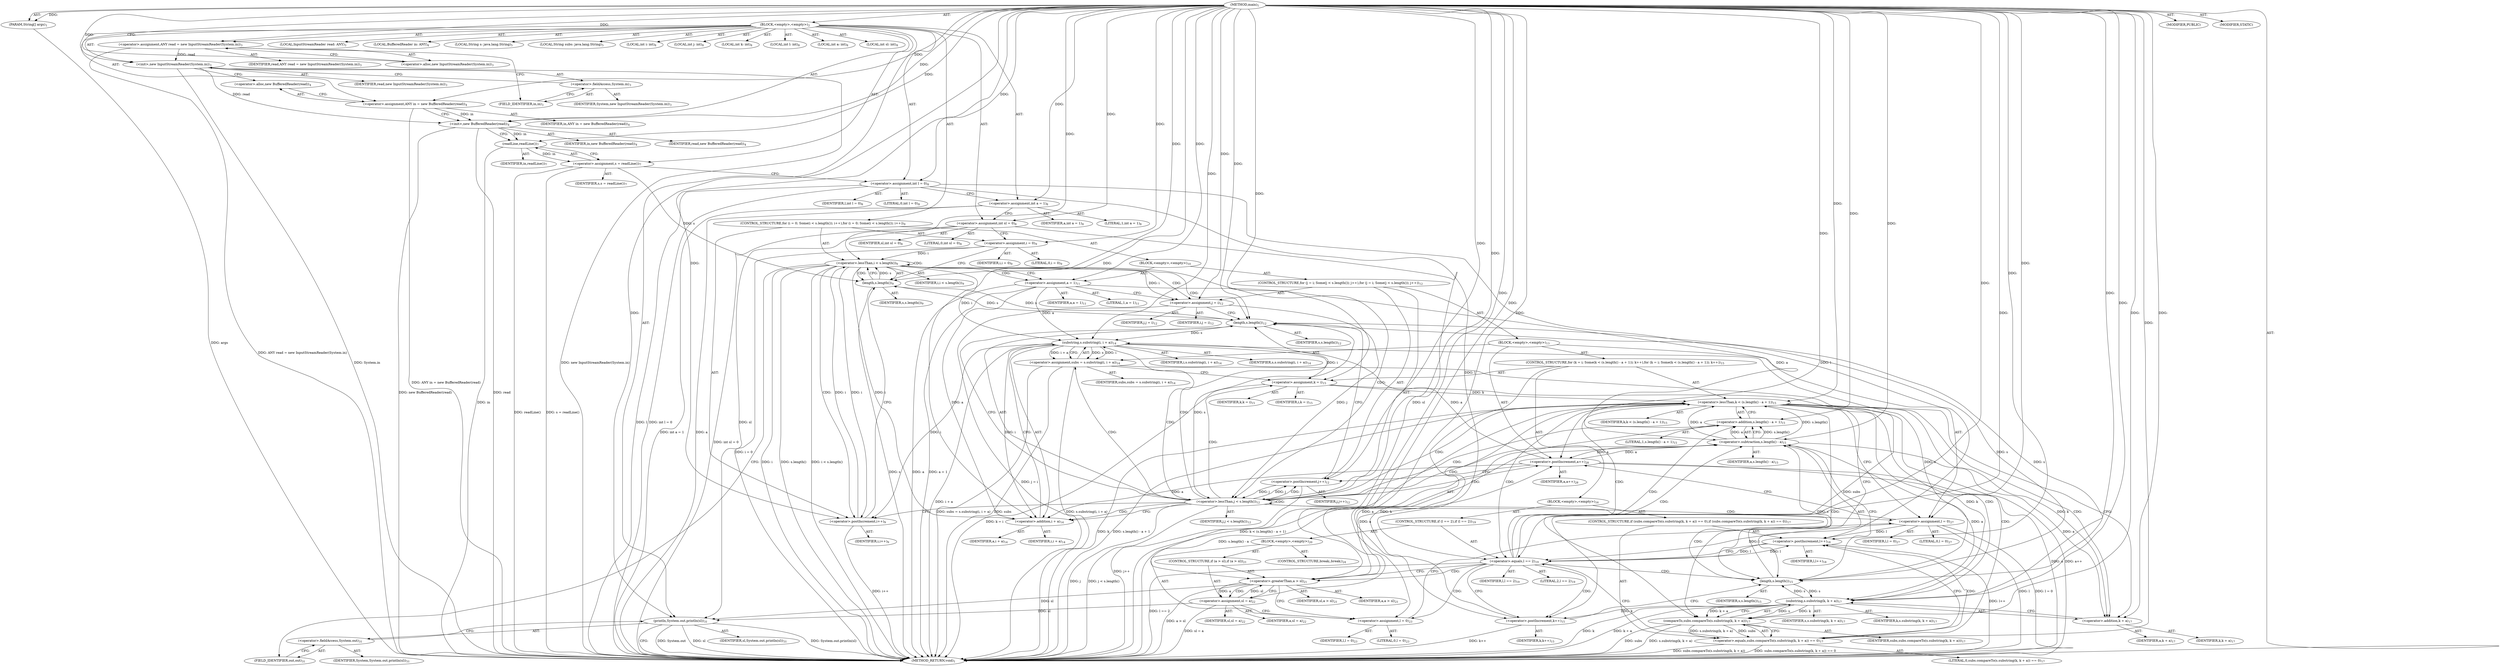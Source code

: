 digraph "main" {  
"21" [label = <(METHOD,main)<SUB>1</SUB>> ]
"22" [label = <(PARAM,String[] args)<SUB>1</SUB>> ]
"23" [label = <(BLOCK,&lt;empty&gt;,&lt;empty&gt;)<SUB>2</SUB>> ]
"4" [label = <(LOCAL,InputStreamReader read: ANY)<SUB>3</SUB>> ]
"24" [label = <(&lt;operator&gt;.assignment,ANY read = new InputStreamReader(System.in))<SUB>3</SUB>> ]
"25" [label = <(IDENTIFIER,read,ANY read = new InputStreamReader(System.in))<SUB>3</SUB>> ]
"26" [label = <(&lt;operator&gt;.alloc,new InputStreamReader(System.in))<SUB>3</SUB>> ]
"27" [label = <(&lt;init&gt;,new InputStreamReader(System.in))<SUB>3</SUB>> ]
"3" [label = <(IDENTIFIER,read,new InputStreamReader(System.in))<SUB>3</SUB>> ]
"28" [label = <(&lt;operator&gt;.fieldAccess,System.in)<SUB>3</SUB>> ]
"29" [label = <(IDENTIFIER,System,new InputStreamReader(System.in))<SUB>3</SUB>> ]
"30" [label = <(FIELD_IDENTIFIER,in,in)<SUB>3</SUB>> ]
"6" [label = <(LOCAL,BufferedReader in: ANY)<SUB>4</SUB>> ]
"31" [label = <(&lt;operator&gt;.assignment,ANY in = new BufferedReader(read))<SUB>4</SUB>> ]
"32" [label = <(IDENTIFIER,in,ANY in = new BufferedReader(read))<SUB>4</SUB>> ]
"33" [label = <(&lt;operator&gt;.alloc,new BufferedReader(read))<SUB>4</SUB>> ]
"34" [label = <(&lt;init&gt;,new BufferedReader(read))<SUB>4</SUB>> ]
"5" [label = <(IDENTIFIER,in,new BufferedReader(read))<SUB>4</SUB>> ]
"35" [label = <(IDENTIFIER,read,new BufferedReader(read))<SUB>4</SUB>> ]
"36" [label = <(LOCAL,String s: java.lang.String)<SUB>5</SUB>> ]
"37" [label = <(LOCAL,String subs: java.lang.String)<SUB>5</SUB>> ]
"38" [label = <(&lt;operator&gt;.assignment,s = readLine())<SUB>7</SUB>> ]
"39" [label = <(IDENTIFIER,s,s = readLine())<SUB>7</SUB>> ]
"40" [label = <(readLine,readLine())<SUB>7</SUB>> ]
"41" [label = <(IDENTIFIER,in,readLine())<SUB>7</SUB>> ]
"42" [label = <(LOCAL,int i: int)<SUB>8</SUB>> ]
"43" [label = <(LOCAL,int j: int)<SUB>8</SUB>> ]
"44" [label = <(LOCAL,int k: int)<SUB>8</SUB>> ]
"45" [label = <(LOCAL,int l: int)<SUB>8</SUB>> ]
"46" [label = <(LOCAL,int a: int)<SUB>8</SUB>> ]
"47" [label = <(LOCAL,int sl: int)<SUB>8</SUB>> ]
"48" [label = <(&lt;operator&gt;.assignment,int l = 0)<SUB>8</SUB>> ]
"49" [label = <(IDENTIFIER,l,int l = 0)<SUB>8</SUB>> ]
"50" [label = <(LITERAL,0,int l = 0)<SUB>8</SUB>> ]
"51" [label = <(&lt;operator&gt;.assignment,int a = 1)<SUB>8</SUB>> ]
"52" [label = <(IDENTIFIER,a,int a = 1)<SUB>8</SUB>> ]
"53" [label = <(LITERAL,1,int a = 1)<SUB>8</SUB>> ]
"54" [label = <(&lt;operator&gt;.assignment,int sl = 0)<SUB>8</SUB>> ]
"55" [label = <(IDENTIFIER,sl,int sl = 0)<SUB>8</SUB>> ]
"56" [label = <(LITERAL,0,int sl = 0)<SUB>8</SUB>> ]
"57" [label = <(CONTROL_STRUCTURE,for (i = 0; Some(i &lt; s.length()); i++),for (i = 0; Some(i &lt; s.length()); i++))<SUB>9</SUB>> ]
"58" [label = <(&lt;operator&gt;.assignment,i = 0)<SUB>9</SUB>> ]
"59" [label = <(IDENTIFIER,i,i = 0)<SUB>9</SUB>> ]
"60" [label = <(LITERAL,0,i = 0)<SUB>9</SUB>> ]
"61" [label = <(&lt;operator&gt;.lessThan,i &lt; s.length())<SUB>9</SUB>> ]
"62" [label = <(IDENTIFIER,i,i &lt; s.length())<SUB>9</SUB>> ]
"63" [label = <(length,s.length())<SUB>9</SUB>> ]
"64" [label = <(IDENTIFIER,s,s.length())<SUB>9</SUB>> ]
"65" [label = <(&lt;operator&gt;.postIncrement,i++)<SUB>9</SUB>> ]
"66" [label = <(IDENTIFIER,i,i++)<SUB>9</SUB>> ]
"67" [label = <(BLOCK,&lt;empty&gt;,&lt;empty&gt;)<SUB>10</SUB>> ]
"68" [label = <(&lt;operator&gt;.assignment,a = 1)<SUB>11</SUB>> ]
"69" [label = <(IDENTIFIER,a,a = 1)<SUB>11</SUB>> ]
"70" [label = <(LITERAL,1,a = 1)<SUB>11</SUB>> ]
"71" [label = <(CONTROL_STRUCTURE,for (j = i; Some(j &lt; s.length()); j++),for (j = i; Some(j &lt; s.length()); j++))<SUB>12</SUB>> ]
"72" [label = <(&lt;operator&gt;.assignment,j = i)<SUB>12</SUB>> ]
"73" [label = <(IDENTIFIER,j,j = i)<SUB>12</SUB>> ]
"74" [label = <(IDENTIFIER,i,j = i)<SUB>12</SUB>> ]
"75" [label = <(&lt;operator&gt;.lessThan,j &lt; s.length())<SUB>12</SUB>> ]
"76" [label = <(IDENTIFIER,j,j &lt; s.length())<SUB>12</SUB>> ]
"77" [label = <(length,s.length())<SUB>12</SUB>> ]
"78" [label = <(IDENTIFIER,s,s.length())<SUB>12</SUB>> ]
"79" [label = <(&lt;operator&gt;.postIncrement,j++)<SUB>12</SUB>> ]
"80" [label = <(IDENTIFIER,j,j++)<SUB>12</SUB>> ]
"81" [label = <(BLOCK,&lt;empty&gt;,&lt;empty&gt;)<SUB>13</SUB>> ]
"82" [label = <(&lt;operator&gt;.assignment,subs = s.substring(i, i + a))<SUB>14</SUB>> ]
"83" [label = <(IDENTIFIER,subs,subs = s.substring(i, i + a))<SUB>14</SUB>> ]
"84" [label = <(substring,s.substring(i, i + a))<SUB>14</SUB>> ]
"85" [label = <(IDENTIFIER,s,s.substring(i, i + a))<SUB>14</SUB>> ]
"86" [label = <(IDENTIFIER,i,s.substring(i, i + a))<SUB>14</SUB>> ]
"87" [label = <(&lt;operator&gt;.addition,i + a)<SUB>14</SUB>> ]
"88" [label = <(IDENTIFIER,i,i + a)<SUB>14</SUB>> ]
"89" [label = <(IDENTIFIER,a,i + a)<SUB>14</SUB>> ]
"90" [label = <(CONTROL_STRUCTURE,for (k = i; Some(k &lt; (s.length() - a + 1)); k++),for (k = i; Some(k &lt; (s.length() - a + 1)); k++))<SUB>15</SUB>> ]
"91" [label = <(&lt;operator&gt;.assignment,k = i)<SUB>15</SUB>> ]
"92" [label = <(IDENTIFIER,k,k = i)<SUB>15</SUB>> ]
"93" [label = <(IDENTIFIER,i,k = i)<SUB>15</SUB>> ]
"94" [label = <(&lt;operator&gt;.lessThan,k &lt; (s.length() - a + 1))<SUB>15</SUB>> ]
"95" [label = <(IDENTIFIER,k,k &lt; (s.length() - a + 1))<SUB>15</SUB>> ]
"96" [label = <(&lt;operator&gt;.addition,s.length() - a + 1)<SUB>15</SUB>> ]
"97" [label = <(&lt;operator&gt;.subtraction,s.length() - a)<SUB>15</SUB>> ]
"98" [label = <(length,s.length())<SUB>15</SUB>> ]
"99" [label = <(IDENTIFIER,s,s.length())<SUB>15</SUB>> ]
"100" [label = <(IDENTIFIER,a,s.length() - a)<SUB>15</SUB>> ]
"101" [label = <(LITERAL,1,s.length() - a + 1)<SUB>15</SUB>> ]
"102" [label = <(&lt;operator&gt;.postIncrement,k++)<SUB>15</SUB>> ]
"103" [label = <(IDENTIFIER,k,k++)<SUB>15</SUB>> ]
"104" [label = <(BLOCK,&lt;empty&gt;,&lt;empty&gt;)<SUB>16</SUB>> ]
"105" [label = <(CONTROL_STRUCTURE,if (subs.compareTo(s.substring(k, k + a)) == 0),if (subs.compareTo(s.substring(k, k + a)) == 0))<SUB>17</SUB>> ]
"106" [label = <(&lt;operator&gt;.equals,subs.compareTo(s.substring(k, k + a)) == 0)<SUB>17</SUB>> ]
"107" [label = <(compareTo,subs.compareTo(s.substring(k, k + a)))<SUB>17</SUB>> ]
"108" [label = <(IDENTIFIER,subs,subs.compareTo(s.substring(k, k + a)))<SUB>17</SUB>> ]
"109" [label = <(substring,s.substring(k, k + a))<SUB>17</SUB>> ]
"110" [label = <(IDENTIFIER,s,s.substring(k, k + a))<SUB>17</SUB>> ]
"111" [label = <(IDENTIFIER,k,s.substring(k, k + a))<SUB>17</SUB>> ]
"112" [label = <(&lt;operator&gt;.addition,k + a)<SUB>17</SUB>> ]
"113" [label = <(IDENTIFIER,k,k + a)<SUB>17</SUB>> ]
"114" [label = <(IDENTIFIER,a,k + a)<SUB>17</SUB>> ]
"115" [label = <(LITERAL,0,subs.compareTo(s.substring(k, k + a)) == 0)<SUB>17</SUB>> ]
"116" [label = <(&lt;operator&gt;.postIncrement,l++)<SUB>18</SUB>> ]
"117" [label = <(IDENTIFIER,l,l++)<SUB>18</SUB>> ]
"118" [label = <(CONTROL_STRUCTURE,if (l == 2),if (l == 2))<SUB>19</SUB>> ]
"119" [label = <(&lt;operator&gt;.equals,l == 2)<SUB>19</SUB>> ]
"120" [label = <(IDENTIFIER,l,l == 2)<SUB>19</SUB>> ]
"121" [label = <(LITERAL,2,l == 2)<SUB>19</SUB>> ]
"122" [label = <(BLOCK,&lt;empty&gt;,&lt;empty&gt;)<SUB>20</SUB>> ]
"123" [label = <(CONTROL_STRUCTURE,if (a &gt; sl),if (a &gt; sl))<SUB>21</SUB>> ]
"124" [label = <(&lt;operator&gt;.greaterThan,a &gt; sl)<SUB>21</SUB>> ]
"125" [label = <(IDENTIFIER,a,a &gt; sl)<SUB>21</SUB>> ]
"126" [label = <(IDENTIFIER,sl,a &gt; sl)<SUB>21</SUB>> ]
"127" [label = <(&lt;operator&gt;.assignment,sl = a)<SUB>22</SUB>> ]
"128" [label = <(IDENTIFIER,sl,sl = a)<SUB>22</SUB>> ]
"129" [label = <(IDENTIFIER,a,sl = a)<SUB>22</SUB>> ]
"130" [label = <(&lt;operator&gt;.assignment,l = 0)<SUB>23</SUB>> ]
"131" [label = <(IDENTIFIER,l,l = 0)<SUB>23</SUB>> ]
"132" [label = <(LITERAL,0,l = 0)<SUB>23</SUB>> ]
"133" [label = <(CONTROL_STRUCTURE,break;,break;)<SUB>24</SUB>> ]
"134" [label = <(&lt;operator&gt;.assignment,l = 0)<SUB>27</SUB>> ]
"135" [label = <(IDENTIFIER,l,l = 0)<SUB>27</SUB>> ]
"136" [label = <(LITERAL,0,l = 0)<SUB>27</SUB>> ]
"137" [label = <(&lt;operator&gt;.postIncrement,a++)<SUB>28</SUB>> ]
"138" [label = <(IDENTIFIER,a,a++)<SUB>28</SUB>> ]
"139" [label = <(println,System.out.println(sl))<SUB>31</SUB>> ]
"140" [label = <(&lt;operator&gt;.fieldAccess,System.out)<SUB>31</SUB>> ]
"141" [label = <(IDENTIFIER,System,System.out.println(sl))<SUB>31</SUB>> ]
"142" [label = <(FIELD_IDENTIFIER,out,out)<SUB>31</SUB>> ]
"143" [label = <(IDENTIFIER,sl,System.out.println(sl))<SUB>31</SUB>> ]
"144" [label = <(MODIFIER,PUBLIC)> ]
"145" [label = <(MODIFIER,STATIC)> ]
"146" [label = <(METHOD_RETURN,void)<SUB>1</SUB>> ]
  "21" -> "22"  [ label = "AST: "] 
  "21" -> "23"  [ label = "AST: "] 
  "21" -> "144"  [ label = "AST: "] 
  "21" -> "145"  [ label = "AST: "] 
  "21" -> "146"  [ label = "AST: "] 
  "23" -> "4"  [ label = "AST: "] 
  "23" -> "24"  [ label = "AST: "] 
  "23" -> "27"  [ label = "AST: "] 
  "23" -> "6"  [ label = "AST: "] 
  "23" -> "31"  [ label = "AST: "] 
  "23" -> "34"  [ label = "AST: "] 
  "23" -> "36"  [ label = "AST: "] 
  "23" -> "37"  [ label = "AST: "] 
  "23" -> "38"  [ label = "AST: "] 
  "23" -> "42"  [ label = "AST: "] 
  "23" -> "43"  [ label = "AST: "] 
  "23" -> "44"  [ label = "AST: "] 
  "23" -> "45"  [ label = "AST: "] 
  "23" -> "46"  [ label = "AST: "] 
  "23" -> "47"  [ label = "AST: "] 
  "23" -> "48"  [ label = "AST: "] 
  "23" -> "51"  [ label = "AST: "] 
  "23" -> "54"  [ label = "AST: "] 
  "23" -> "57"  [ label = "AST: "] 
  "23" -> "139"  [ label = "AST: "] 
  "24" -> "25"  [ label = "AST: "] 
  "24" -> "26"  [ label = "AST: "] 
  "27" -> "3"  [ label = "AST: "] 
  "27" -> "28"  [ label = "AST: "] 
  "28" -> "29"  [ label = "AST: "] 
  "28" -> "30"  [ label = "AST: "] 
  "31" -> "32"  [ label = "AST: "] 
  "31" -> "33"  [ label = "AST: "] 
  "34" -> "5"  [ label = "AST: "] 
  "34" -> "35"  [ label = "AST: "] 
  "38" -> "39"  [ label = "AST: "] 
  "38" -> "40"  [ label = "AST: "] 
  "40" -> "41"  [ label = "AST: "] 
  "48" -> "49"  [ label = "AST: "] 
  "48" -> "50"  [ label = "AST: "] 
  "51" -> "52"  [ label = "AST: "] 
  "51" -> "53"  [ label = "AST: "] 
  "54" -> "55"  [ label = "AST: "] 
  "54" -> "56"  [ label = "AST: "] 
  "57" -> "58"  [ label = "AST: "] 
  "57" -> "61"  [ label = "AST: "] 
  "57" -> "65"  [ label = "AST: "] 
  "57" -> "67"  [ label = "AST: "] 
  "58" -> "59"  [ label = "AST: "] 
  "58" -> "60"  [ label = "AST: "] 
  "61" -> "62"  [ label = "AST: "] 
  "61" -> "63"  [ label = "AST: "] 
  "63" -> "64"  [ label = "AST: "] 
  "65" -> "66"  [ label = "AST: "] 
  "67" -> "68"  [ label = "AST: "] 
  "67" -> "71"  [ label = "AST: "] 
  "68" -> "69"  [ label = "AST: "] 
  "68" -> "70"  [ label = "AST: "] 
  "71" -> "72"  [ label = "AST: "] 
  "71" -> "75"  [ label = "AST: "] 
  "71" -> "79"  [ label = "AST: "] 
  "71" -> "81"  [ label = "AST: "] 
  "72" -> "73"  [ label = "AST: "] 
  "72" -> "74"  [ label = "AST: "] 
  "75" -> "76"  [ label = "AST: "] 
  "75" -> "77"  [ label = "AST: "] 
  "77" -> "78"  [ label = "AST: "] 
  "79" -> "80"  [ label = "AST: "] 
  "81" -> "82"  [ label = "AST: "] 
  "81" -> "90"  [ label = "AST: "] 
  "81" -> "134"  [ label = "AST: "] 
  "81" -> "137"  [ label = "AST: "] 
  "82" -> "83"  [ label = "AST: "] 
  "82" -> "84"  [ label = "AST: "] 
  "84" -> "85"  [ label = "AST: "] 
  "84" -> "86"  [ label = "AST: "] 
  "84" -> "87"  [ label = "AST: "] 
  "87" -> "88"  [ label = "AST: "] 
  "87" -> "89"  [ label = "AST: "] 
  "90" -> "91"  [ label = "AST: "] 
  "90" -> "94"  [ label = "AST: "] 
  "90" -> "102"  [ label = "AST: "] 
  "90" -> "104"  [ label = "AST: "] 
  "91" -> "92"  [ label = "AST: "] 
  "91" -> "93"  [ label = "AST: "] 
  "94" -> "95"  [ label = "AST: "] 
  "94" -> "96"  [ label = "AST: "] 
  "96" -> "97"  [ label = "AST: "] 
  "96" -> "101"  [ label = "AST: "] 
  "97" -> "98"  [ label = "AST: "] 
  "97" -> "100"  [ label = "AST: "] 
  "98" -> "99"  [ label = "AST: "] 
  "102" -> "103"  [ label = "AST: "] 
  "104" -> "105"  [ label = "AST: "] 
  "104" -> "118"  [ label = "AST: "] 
  "105" -> "106"  [ label = "AST: "] 
  "105" -> "116"  [ label = "AST: "] 
  "106" -> "107"  [ label = "AST: "] 
  "106" -> "115"  [ label = "AST: "] 
  "107" -> "108"  [ label = "AST: "] 
  "107" -> "109"  [ label = "AST: "] 
  "109" -> "110"  [ label = "AST: "] 
  "109" -> "111"  [ label = "AST: "] 
  "109" -> "112"  [ label = "AST: "] 
  "112" -> "113"  [ label = "AST: "] 
  "112" -> "114"  [ label = "AST: "] 
  "116" -> "117"  [ label = "AST: "] 
  "118" -> "119"  [ label = "AST: "] 
  "118" -> "122"  [ label = "AST: "] 
  "119" -> "120"  [ label = "AST: "] 
  "119" -> "121"  [ label = "AST: "] 
  "122" -> "123"  [ label = "AST: "] 
  "122" -> "130"  [ label = "AST: "] 
  "122" -> "133"  [ label = "AST: "] 
  "123" -> "124"  [ label = "AST: "] 
  "123" -> "127"  [ label = "AST: "] 
  "124" -> "125"  [ label = "AST: "] 
  "124" -> "126"  [ label = "AST: "] 
  "127" -> "128"  [ label = "AST: "] 
  "127" -> "129"  [ label = "AST: "] 
  "130" -> "131"  [ label = "AST: "] 
  "130" -> "132"  [ label = "AST: "] 
  "134" -> "135"  [ label = "AST: "] 
  "134" -> "136"  [ label = "AST: "] 
  "137" -> "138"  [ label = "AST: "] 
  "139" -> "140"  [ label = "AST: "] 
  "139" -> "143"  [ label = "AST: "] 
  "140" -> "141"  [ label = "AST: "] 
  "140" -> "142"  [ label = "AST: "] 
  "24" -> "30"  [ label = "CFG: "] 
  "27" -> "33"  [ label = "CFG: "] 
  "31" -> "34"  [ label = "CFG: "] 
  "34" -> "40"  [ label = "CFG: "] 
  "38" -> "48"  [ label = "CFG: "] 
  "48" -> "51"  [ label = "CFG: "] 
  "51" -> "54"  [ label = "CFG: "] 
  "54" -> "58"  [ label = "CFG: "] 
  "139" -> "146"  [ label = "CFG: "] 
  "26" -> "24"  [ label = "CFG: "] 
  "28" -> "27"  [ label = "CFG: "] 
  "33" -> "31"  [ label = "CFG: "] 
  "40" -> "38"  [ label = "CFG: "] 
  "58" -> "63"  [ label = "CFG: "] 
  "61" -> "68"  [ label = "CFG: "] 
  "61" -> "142"  [ label = "CFG: "] 
  "65" -> "63"  [ label = "CFG: "] 
  "140" -> "139"  [ label = "CFG: "] 
  "30" -> "28"  [ label = "CFG: "] 
  "63" -> "61"  [ label = "CFG: "] 
  "68" -> "72"  [ label = "CFG: "] 
  "142" -> "140"  [ label = "CFG: "] 
  "72" -> "77"  [ label = "CFG: "] 
  "75" -> "87"  [ label = "CFG: "] 
  "75" -> "65"  [ label = "CFG: "] 
  "79" -> "77"  [ label = "CFG: "] 
  "77" -> "75"  [ label = "CFG: "] 
  "82" -> "91"  [ label = "CFG: "] 
  "134" -> "137"  [ label = "CFG: "] 
  "137" -> "79"  [ label = "CFG: "] 
  "84" -> "82"  [ label = "CFG: "] 
  "91" -> "98"  [ label = "CFG: "] 
  "94" -> "112"  [ label = "CFG: "] 
  "94" -> "134"  [ label = "CFG: "] 
  "102" -> "98"  [ label = "CFG: "] 
  "87" -> "84"  [ label = "CFG: "] 
  "96" -> "94"  [ label = "CFG: "] 
  "97" -> "96"  [ label = "CFG: "] 
  "106" -> "116"  [ label = "CFG: "] 
  "106" -> "119"  [ label = "CFG: "] 
  "116" -> "119"  [ label = "CFG: "] 
  "119" -> "124"  [ label = "CFG: "] 
  "119" -> "102"  [ label = "CFG: "] 
  "98" -> "97"  [ label = "CFG: "] 
  "107" -> "106"  [ label = "CFG: "] 
  "130" -> "134"  [ label = "CFG: "] 
  "109" -> "107"  [ label = "CFG: "] 
  "124" -> "127"  [ label = "CFG: "] 
  "124" -> "130"  [ label = "CFG: "] 
  "127" -> "130"  [ label = "CFG: "] 
  "112" -> "109"  [ label = "CFG: "] 
  "21" -> "26"  [ label = "CFG: "] 
  "22" -> "146"  [ label = "DDG: args"] 
  "24" -> "146"  [ label = "DDG: ANY read = new InputStreamReader(System.in)"] 
  "27" -> "146"  [ label = "DDG: System.in"] 
  "27" -> "146"  [ label = "DDG: new InputStreamReader(System.in)"] 
  "31" -> "146"  [ label = "DDG: ANY in = new BufferedReader(read)"] 
  "34" -> "146"  [ label = "DDG: read"] 
  "34" -> "146"  [ label = "DDG: new BufferedReader(read)"] 
  "40" -> "146"  [ label = "DDG: in"] 
  "38" -> "146"  [ label = "DDG: readLine()"] 
  "38" -> "146"  [ label = "DDG: s = readLine()"] 
  "48" -> "146"  [ label = "DDG: l"] 
  "48" -> "146"  [ label = "DDG: int l = 0"] 
  "51" -> "146"  [ label = "DDG: a"] 
  "51" -> "146"  [ label = "DDG: int a = 1"] 
  "54" -> "146"  [ label = "DDG: int sl = 0"] 
  "58" -> "146"  [ label = "DDG: i = 0"] 
  "61" -> "146"  [ label = "DDG: i"] 
  "63" -> "146"  [ label = "DDG: s"] 
  "61" -> "146"  [ label = "DDG: s.length()"] 
  "61" -> "146"  [ label = "DDG: i &lt; s.length()"] 
  "139" -> "146"  [ label = "DDG: System.out"] 
  "139" -> "146"  [ label = "DDG: sl"] 
  "139" -> "146"  [ label = "DDG: System.out.println(sl)"] 
  "68" -> "146"  [ label = "DDG: a"] 
  "68" -> "146"  [ label = "DDG: a = 1"] 
  "72" -> "146"  [ label = "DDG: j = i"] 
  "75" -> "146"  [ label = "DDG: j"] 
  "75" -> "146"  [ label = "DDG: j &lt; s.length()"] 
  "65" -> "146"  [ label = "DDG: i++"] 
  "82" -> "146"  [ label = "DDG: subs"] 
  "84" -> "146"  [ label = "DDG: i + a"] 
  "82" -> "146"  [ label = "DDG: s.substring(i, i + a)"] 
  "82" -> "146"  [ label = "DDG: subs = s.substring(i, i + a)"] 
  "91" -> "146"  [ label = "DDG: k = i"] 
  "94" -> "146"  [ label = "DDG: k"] 
  "96" -> "146"  [ label = "DDG: s.length() - a"] 
  "94" -> "146"  [ label = "DDG: s.length() - a + 1"] 
  "94" -> "146"  [ label = "DDG: k &lt; (s.length() - a + 1)"] 
  "107" -> "146"  [ label = "DDG: subs"] 
  "109" -> "146"  [ label = "DDG: k"] 
  "109" -> "146"  [ label = "DDG: k + a"] 
  "107" -> "146"  [ label = "DDG: s.substring(k, k + a)"] 
  "106" -> "146"  [ label = "DDG: subs.compareTo(s.substring(k, k + a))"] 
  "106" -> "146"  [ label = "DDG: subs.compareTo(s.substring(k, k + a)) == 0"] 
  "116" -> "146"  [ label = "DDG: l++"] 
  "119" -> "146"  [ label = "DDG: l == 2"] 
  "102" -> "146"  [ label = "DDG: k++"] 
  "124" -> "146"  [ label = "DDG: a &gt; sl"] 
  "127" -> "146"  [ label = "DDG: sl = a"] 
  "134" -> "146"  [ label = "DDG: l"] 
  "134" -> "146"  [ label = "DDG: l = 0"] 
  "137" -> "146"  [ label = "DDG: a"] 
  "137" -> "146"  [ label = "DDG: a++"] 
  "79" -> "146"  [ label = "DDG: j++"] 
  "21" -> "22"  [ label = "DDG: "] 
  "21" -> "24"  [ label = "DDG: "] 
  "21" -> "31"  [ label = "DDG: "] 
  "40" -> "38"  [ label = "DDG: in"] 
  "21" -> "48"  [ label = "DDG: "] 
  "21" -> "51"  [ label = "DDG: "] 
  "21" -> "54"  [ label = "DDG: "] 
  "24" -> "27"  [ label = "DDG: read"] 
  "21" -> "27"  [ label = "DDG: "] 
  "31" -> "34"  [ label = "DDG: in"] 
  "21" -> "34"  [ label = "DDG: "] 
  "27" -> "34"  [ label = "DDG: read"] 
  "21" -> "58"  [ label = "DDG: "] 
  "54" -> "139"  [ label = "DDG: sl"] 
  "124" -> "139"  [ label = "DDG: sl"] 
  "127" -> "139"  [ label = "DDG: sl"] 
  "21" -> "139"  [ label = "DDG: "] 
  "34" -> "40"  [ label = "DDG: in"] 
  "21" -> "40"  [ label = "DDG: "] 
  "58" -> "61"  [ label = "DDG: i"] 
  "65" -> "61"  [ label = "DDG: i"] 
  "21" -> "61"  [ label = "DDG: "] 
  "63" -> "61"  [ label = "DDG: s"] 
  "21" -> "65"  [ label = "DDG: "] 
  "61" -> "65"  [ label = "DDG: i"] 
  "84" -> "65"  [ label = "DDG: i"] 
  "21" -> "68"  [ label = "DDG: "] 
  "38" -> "63"  [ label = "DDG: s"] 
  "77" -> "63"  [ label = "DDG: s"] 
  "21" -> "63"  [ label = "DDG: "] 
  "61" -> "72"  [ label = "DDG: i"] 
  "21" -> "72"  [ label = "DDG: "] 
  "72" -> "75"  [ label = "DDG: j"] 
  "79" -> "75"  [ label = "DDG: j"] 
  "21" -> "75"  [ label = "DDG: "] 
  "77" -> "75"  [ label = "DDG: s"] 
  "75" -> "79"  [ label = "DDG: j"] 
  "21" -> "79"  [ label = "DDG: "] 
  "84" -> "82"  [ label = "DDG: s"] 
  "84" -> "82"  [ label = "DDG: i"] 
  "84" -> "82"  [ label = "DDG: i + a"] 
  "21" -> "134"  [ label = "DDG: "] 
  "63" -> "77"  [ label = "DDG: s"] 
  "98" -> "77"  [ label = "DDG: s"] 
  "109" -> "77"  [ label = "DDG: s"] 
  "21" -> "77"  [ label = "DDG: "] 
  "84" -> "91"  [ label = "DDG: i"] 
  "21" -> "91"  [ label = "DDG: "] 
  "97" -> "137"  [ label = "DDG: a"] 
  "124" -> "137"  [ label = "DDG: a"] 
  "21" -> "137"  [ label = "DDG: "] 
  "77" -> "84"  [ label = "DDG: s"] 
  "21" -> "84"  [ label = "DDG: "] 
  "61" -> "84"  [ label = "DDG: i"] 
  "68" -> "84"  [ label = "DDG: a"] 
  "137" -> "84"  [ label = "DDG: a"] 
  "91" -> "94"  [ label = "DDG: k"] 
  "102" -> "94"  [ label = "DDG: k"] 
  "21" -> "94"  [ label = "DDG: "] 
  "97" -> "94"  [ label = "DDG: s.length()"] 
  "97" -> "94"  [ label = "DDG: a"] 
  "109" -> "102"  [ label = "DDG: k"] 
  "21" -> "102"  [ label = "DDG: "] 
  "21" -> "87"  [ label = "DDG: "] 
  "61" -> "87"  [ label = "DDG: i"] 
  "84" -> "87"  [ label = "DDG: i"] 
  "68" -> "87"  [ label = "DDG: a"] 
  "137" -> "87"  [ label = "DDG: a"] 
  "97" -> "96"  [ label = "DDG: s.length()"] 
  "97" -> "96"  [ label = "DDG: a"] 
  "21" -> "96"  [ label = "DDG: "] 
  "98" -> "97"  [ label = "DDG: s"] 
  "21" -> "97"  [ label = "DDG: "] 
  "68" -> "97"  [ label = "DDG: a"] 
  "137" -> "97"  [ label = "DDG: a"] 
  "107" -> "106"  [ label = "DDG: subs"] 
  "107" -> "106"  [ label = "DDG: s.substring(k, k + a)"] 
  "21" -> "106"  [ label = "DDG: "] 
  "48" -> "116"  [ label = "DDG: l"] 
  "119" -> "116"  [ label = "DDG: l"] 
  "134" -> "116"  [ label = "DDG: l"] 
  "21" -> "116"  [ label = "DDG: "] 
  "48" -> "119"  [ label = "DDG: l"] 
  "116" -> "119"  [ label = "DDG: l"] 
  "134" -> "119"  [ label = "DDG: l"] 
  "21" -> "119"  [ label = "DDG: "] 
  "21" -> "130"  [ label = "DDG: "] 
  "84" -> "98"  [ label = "DDG: s"] 
  "109" -> "98"  [ label = "DDG: s"] 
  "21" -> "98"  [ label = "DDG: "] 
  "82" -> "107"  [ label = "DDG: subs"] 
  "21" -> "107"  [ label = "DDG: "] 
  "109" -> "107"  [ label = "DDG: s"] 
  "109" -> "107"  [ label = "DDG: k"] 
  "109" -> "107"  [ label = "DDG: k + a"] 
  "124" -> "127"  [ label = "DDG: a"] 
  "21" -> "127"  [ label = "DDG: "] 
  "98" -> "109"  [ label = "DDG: s"] 
  "21" -> "109"  [ label = "DDG: "] 
  "94" -> "109"  [ label = "DDG: k"] 
  "97" -> "109"  [ label = "DDG: a"] 
  "21" -> "124"  [ label = "DDG: "] 
  "97" -> "124"  [ label = "DDG: a"] 
  "54" -> "124"  [ label = "DDG: sl"] 
  "127" -> "124"  [ label = "DDG: sl"] 
  "94" -> "112"  [ label = "DDG: k"] 
  "21" -> "112"  [ label = "DDG: "] 
  "97" -> "112"  [ label = "DDG: a"] 
  "61" -> "68"  [ label = "CDG: "] 
  "61" -> "77"  [ label = "CDG: "] 
  "61" -> "75"  [ label = "CDG: "] 
  "61" -> "72"  [ label = "CDG: "] 
  "61" -> "65"  [ label = "CDG: "] 
  "61" -> "61"  [ label = "CDG: "] 
  "61" -> "63"  [ label = "CDG: "] 
  "75" -> "94"  [ label = "CDG: "] 
  "75" -> "96"  [ label = "CDG: "] 
  "75" -> "77"  [ label = "CDG: "] 
  "75" -> "98"  [ label = "CDG: "] 
  "75" -> "75"  [ label = "CDG: "] 
  "75" -> "84"  [ label = "CDG: "] 
  "75" -> "87"  [ label = "CDG: "] 
  "75" -> "97"  [ label = "CDG: "] 
  "75" -> "91"  [ label = "CDG: "] 
  "75" -> "134"  [ label = "CDG: "] 
  "75" -> "82"  [ label = "CDG: "] 
  "75" -> "137"  [ label = "CDG: "] 
  "75" -> "79"  [ label = "CDG: "] 
  "94" -> "107"  [ label = "CDG: "] 
  "94" -> "119"  [ label = "CDG: "] 
  "94" -> "106"  [ label = "CDG: "] 
  "94" -> "112"  [ label = "CDG: "] 
  "94" -> "109"  [ label = "CDG: "] 
  "106" -> "116"  [ label = "CDG: "] 
  "119" -> "94"  [ label = "CDG: "] 
  "119" -> "96"  [ label = "CDG: "] 
  "119" -> "98"  [ label = "CDG: "] 
  "119" -> "102"  [ label = "CDG: "] 
  "119" -> "97"  [ label = "CDG: "] 
  "119" -> "130"  [ label = "CDG: "] 
  "119" -> "124"  [ label = "CDG: "] 
  "124" -> "127"  [ label = "CDG: "] 
}

